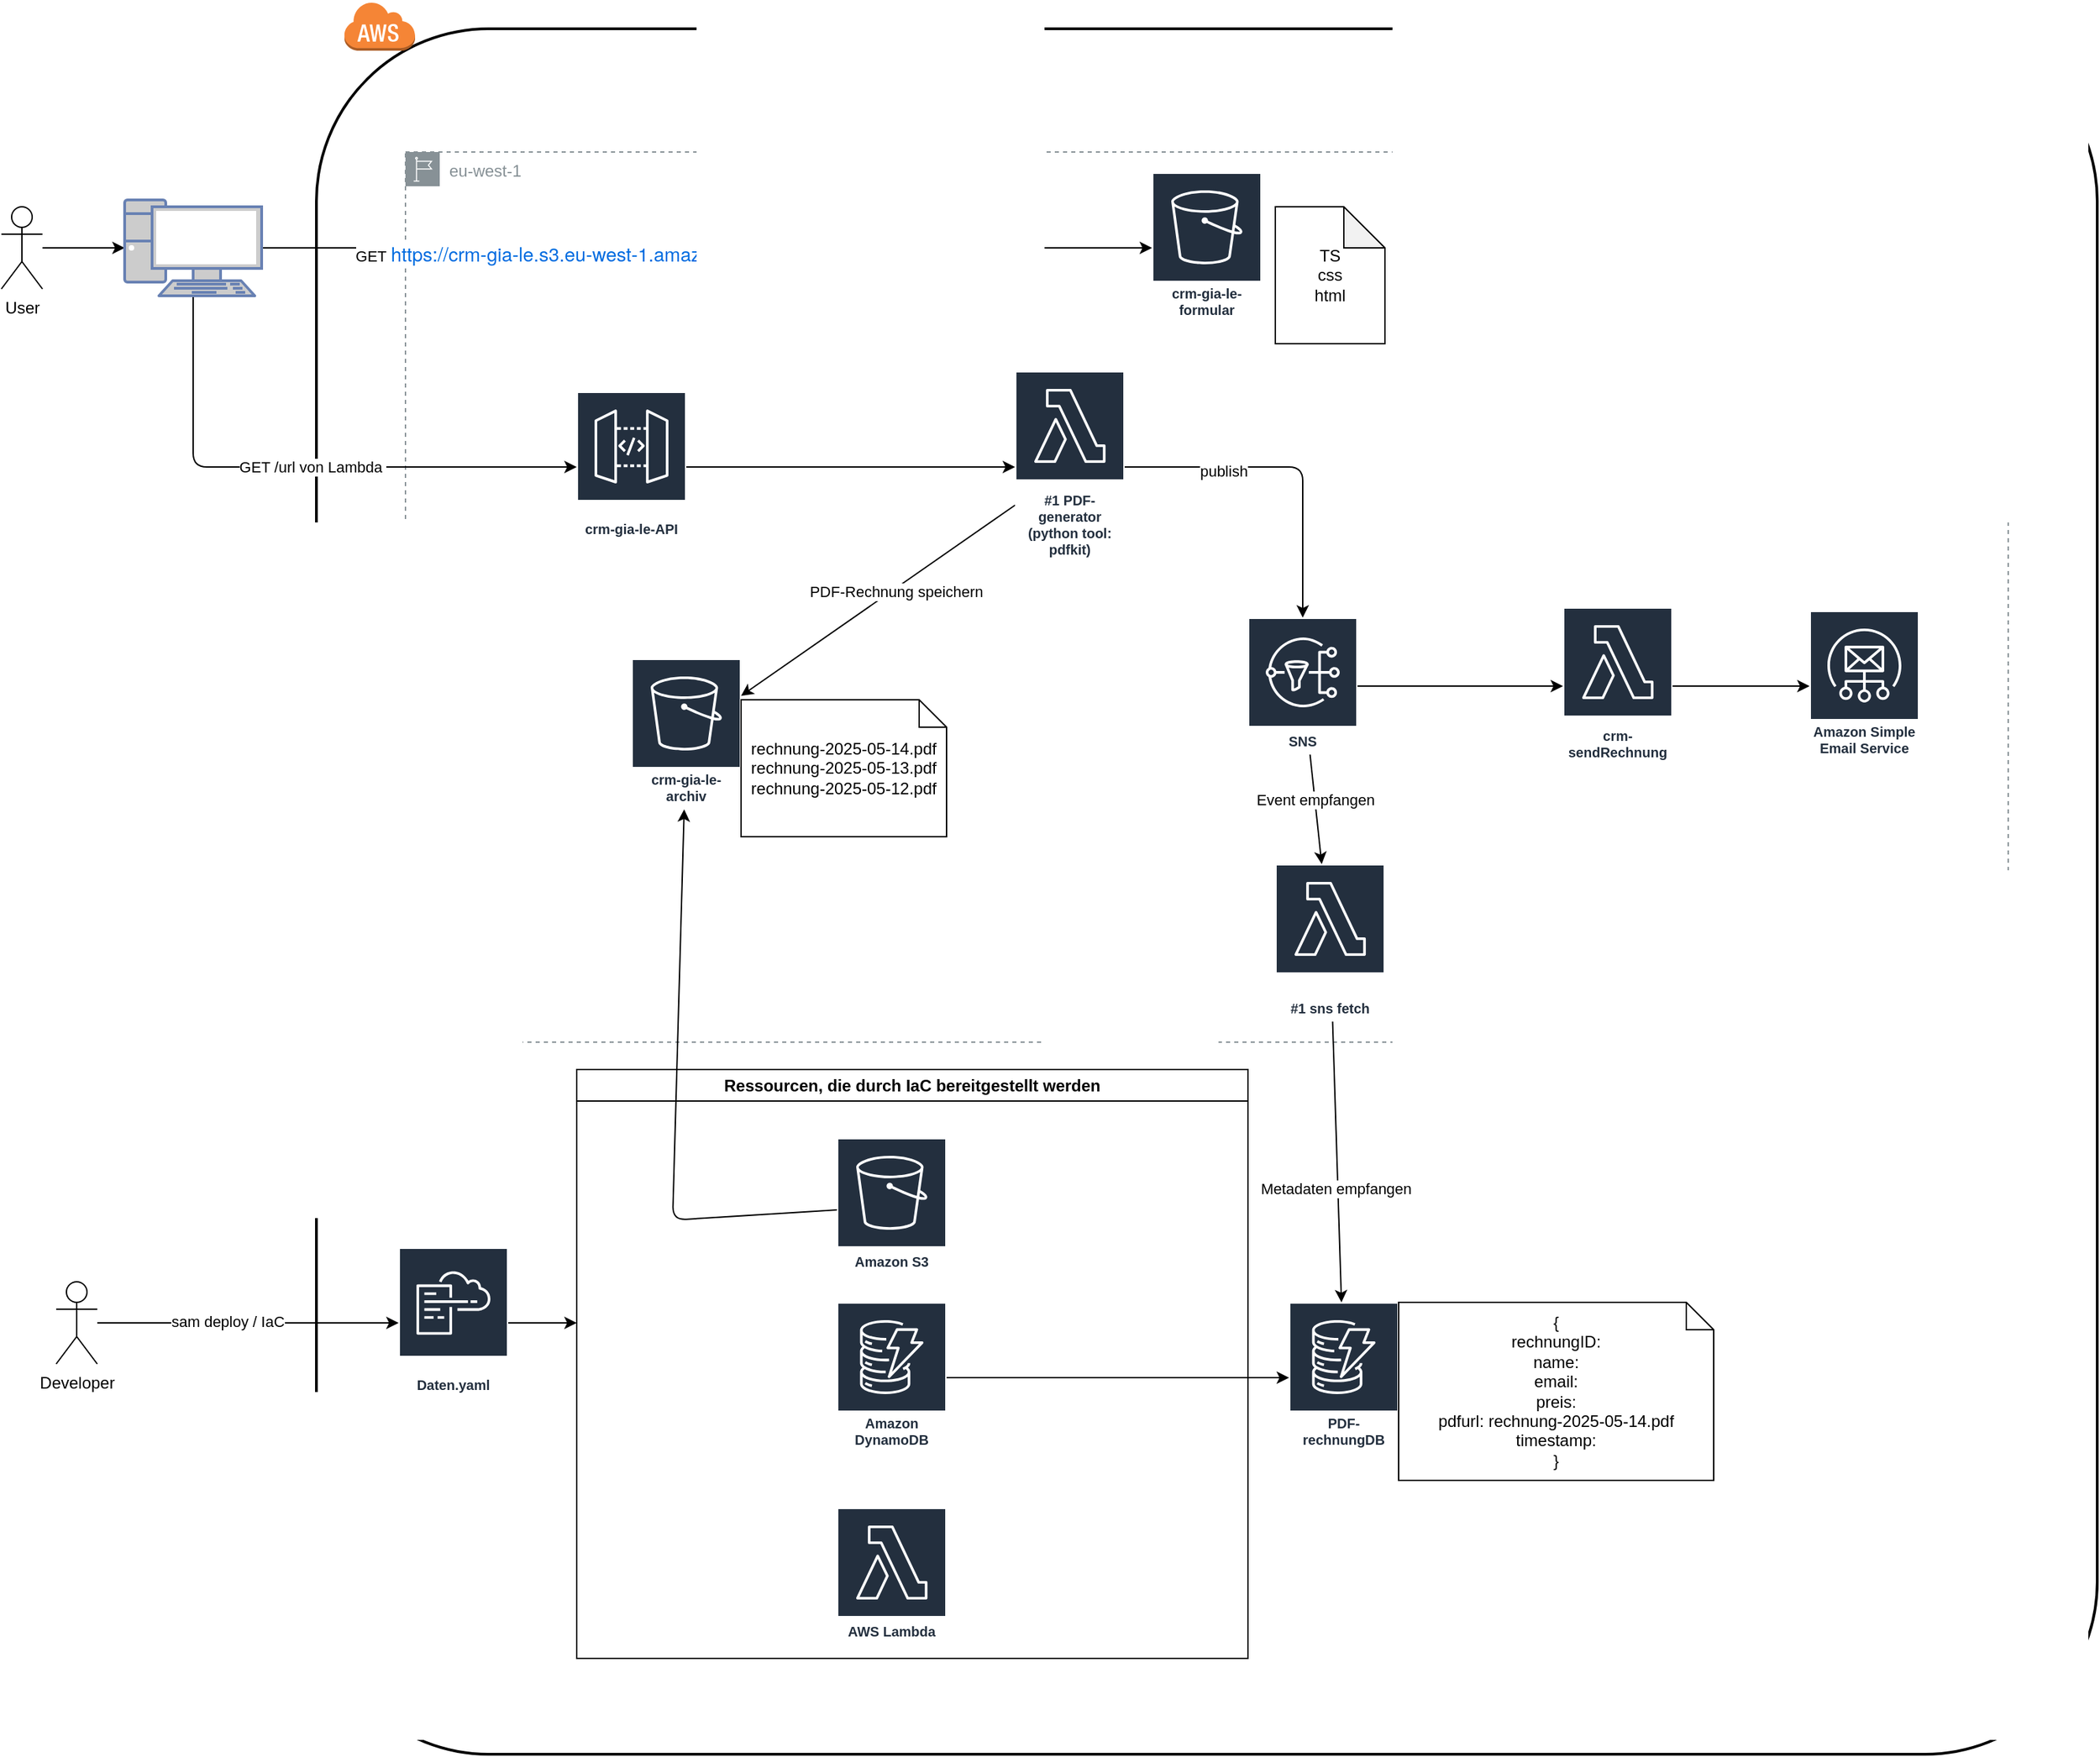 <mxfile version="22.1.22" type="embed">
  <diagram name="Seite-1" id="vdwy2ADWtqlWa-Q7clY7">
    <mxGraphModel dx="593" dy="316" grid="1" gridSize="10" guides="1" tooltips="1" connect="1" arrows="1" fold="1" page="1" pageScale="1" pageWidth="827" pageHeight="1169" math="0" shadow="0">
      <root>
        <mxCell id="0" />
        <mxCell id="1" parent="0" />
        <mxCell id="5" style="edgeStyle=none;html=1;" parent="1" source="JgduJuPoJpBLt58f9y2H-1" target="2" edge="1">
          <mxGeometry relative="1" as="geometry" />
        </mxCell>
        <mxCell id="JgduJuPoJpBLt58f9y2H-1" value="User" style="shape=umlActor;verticalLabelPosition=bottom;verticalAlign=top;html=1;outlineConnect=0;" parent="1" vertex="1">
          <mxGeometry x="20" y="390" width="30" height="60" as="geometry" />
        </mxCell>
        <mxCell id="JgduJuPoJpBLt58f9y2H-2" value="" style="rounded=1;arcSize=10;dashed=0;fillColor=none;gradientColor=none;strokeWidth=2;" parent="1" vertex="1">
          <mxGeometry x="250" y="260" width="1300" height="1260" as="geometry" />
        </mxCell>
        <mxCell id="JgduJuPoJpBLt58f9y2H-3" value="" style="dashed=0;html=1;shape=mxgraph.aws3.cloud;fillColor=#F58536;gradientColor=none;dashed=0;" parent="1" vertex="1">
          <mxGeometry x="270" y="240" width="52" height="36" as="geometry" />
        </mxCell>
        <mxCell id="JgduJuPoJpBLt58f9y2H-6" value="eu-west-1" style="sketch=0;outlineConnect=0;gradientColor=none;html=1;whiteSpace=wrap;fontSize=12;fontStyle=0;shape=mxgraph.aws4.group;grIcon=mxgraph.aws4.group_region;strokeColor=light-dark(#879196,#15774C);fillColor=none;verticalAlign=top;align=left;spacingLeft=30;fontColor=#879196;dashed=1;" parent="1" vertex="1">
          <mxGeometry x="315" y="350" width="1170" height="650" as="geometry" />
        </mxCell>
        <mxCell id="JgduJuPoJpBLt58f9y2H-7" value="crm-gia-le-formular" style="sketch=0;outlineConnect=0;fontColor=#232F3E;gradientColor=none;strokeColor=#ffffff;fillColor=#232F3E;dashed=0;verticalLabelPosition=middle;verticalAlign=bottom;align=center;html=1;whiteSpace=wrap;fontSize=10;fontStyle=1;spacing=3;shape=mxgraph.aws4.productIcon;prIcon=mxgraph.aws4.s3;" parent="1" vertex="1">
          <mxGeometry x="860" y="365" width="80" height="110" as="geometry" />
        </mxCell>
        <mxCell id="31" style="edgeStyle=none;html=1;" parent="1" source="JgduJuPoJpBLt58f9y2H-10" target="JgduJuPoJpBLt58f9y2H-31" edge="1">
          <mxGeometry relative="1" as="geometry">
            <Array as="points">
              <mxPoint x="970" y="580" />
            </Array>
          </mxGeometry>
        </mxCell>
        <mxCell id="32" value="publish" style="edgeLabel;html=1;align=center;verticalAlign=middle;resizable=0;points=[];" parent="31" vertex="1" connectable="0">
          <mxGeometry x="-0.404" y="-3" relative="1" as="geometry">
            <mxPoint as="offset" />
          </mxGeometry>
        </mxCell>
        <mxCell id="60" style="edgeStyle=none;html=1;" parent="1" source="JgduJuPoJpBLt58f9y2H-10" target="JgduJuPoJpBLt58f9y2H-24" edge="1">
          <mxGeometry relative="1" as="geometry" />
        </mxCell>
        <mxCell id="61" value="PDF-Rechnung speichern" style="edgeLabel;html=1;align=center;verticalAlign=middle;resizable=0;points=[];" parent="60" vertex="1" connectable="0">
          <mxGeometry x="-0.12" y="1" relative="1" as="geometry">
            <mxPoint y="1" as="offset" />
          </mxGeometry>
        </mxCell>
        <mxCell id="JgduJuPoJpBLt58f9y2H-10" value="#1 PDF-generator (python tool: pdfkit)" style="sketch=0;outlineConnect=0;fontColor=#232F3E;gradientColor=none;strokeColor=#ffffff;fillColor=#232F3E;dashed=0;verticalLabelPosition=middle;verticalAlign=bottom;align=center;html=1;whiteSpace=wrap;fontSize=10;fontStyle=1;spacing=3;shape=mxgraph.aws4.productIcon;prIcon=mxgraph.aws4.lambda;" parent="1" vertex="1">
          <mxGeometry x="760" y="510" width="80" height="140" as="geometry" />
        </mxCell>
        <mxCell id="JgduJuPoJpBLt58f9y2H-20" style="edgeStyle=orthogonalEdgeStyle;rounded=0;orthogonalLoop=1;jettySize=auto;html=1;" parent="1" source="JgduJuPoJpBLt58f9y2H-12" target="JgduJuPoJpBLt58f9y2H-10" edge="1">
          <mxGeometry relative="1" as="geometry">
            <mxPoint x="706" y="570" as="targetPoint" />
          </mxGeometry>
        </mxCell>
        <mxCell id="JgduJuPoJpBLt58f9y2H-12" value="crm-gia-le-API" style="sketch=0;outlineConnect=0;fontColor=#232F3E;gradientColor=none;strokeColor=#ffffff;fillColor=#232F3E;dashed=0;verticalLabelPosition=middle;verticalAlign=bottom;align=center;html=1;whiteSpace=wrap;fontSize=10;fontStyle=1;spacing=3;shape=mxgraph.aws4.productIcon;prIcon=mxgraph.aws4.api_gateway;" parent="1" vertex="1">
          <mxGeometry x="440" y="525" width="80" height="110" as="geometry" />
        </mxCell>
        <mxCell id="JgduJuPoJpBLt58f9y2H-24" value="crm-gia-le-archiv" style="sketch=0;outlineConnect=0;fontColor=#232F3E;gradientColor=none;strokeColor=#ffffff;fillColor=#232F3E;dashed=0;verticalLabelPosition=middle;verticalAlign=bottom;align=center;html=1;whiteSpace=wrap;fontSize=10;fontStyle=1;spacing=3;shape=mxgraph.aws4.productIcon;prIcon=mxgraph.aws4.s3;" parent="1" vertex="1">
          <mxGeometry x="480" y="720" width="80" height="110" as="geometry" />
        </mxCell>
        <mxCell id="14" value="" style="edgeStyle=none;html=1;" parent="1" source="JgduJuPoJpBLt58f9y2H-31" target="13" edge="1">
          <mxGeometry relative="1" as="geometry" />
        </mxCell>
        <mxCell id="65" value="Event empfangen" style="edgeLabel;html=1;align=center;verticalAlign=middle;resizable=0;points=[];" parent="14" vertex="1" connectable="0">
          <mxGeometry x="-0.154" relative="1" as="geometry">
            <mxPoint y="-1" as="offset" />
          </mxGeometry>
        </mxCell>
        <mxCell id="63" style="edgeStyle=none;html=1;" parent="1" source="JgduJuPoJpBLt58f9y2H-31" target="JgduJuPoJpBLt58f9y2H-32" edge="1">
          <mxGeometry relative="1" as="geometry" />
        </mxCell>
        <mxCell id="JgduJuPoJpBLt58f9y2H-31" value="SNS" style="sketch=0;outlineConnect=0;fontColor=#232F3E;gradientColor=none;strokeColor=#ffffff;fillColor=#232F3E;dashed=0;verticalLabelPosition=middle;verticalAlign=bottom;align=center;html=1;whiteSpace=wrap;fontSize=10;fontStyle=1;spacing=3;shape=mxgraph.aws4.productIcon;prIcon=mxgraph.aws4.sns;" parent="1" vertex="1">
          <mxGeometry x="930" y="690" width="80" height="100" as="geometry" />
        </mxCell>
        <mxCell id="JgduJuPoJpBLt58f9y2H-50" style="edgeStyle=orthogonalEdgeStyle;rounded=0;orthogonalLoop=1;jettySize=auto;html=1;" parent="1" source="JgduJuPoJpBLt58f9y2H-32" target="JgduJuPoJpBLt58f9y2H-49" edge="1">
          <mxGeometry relative="1" as="geometry" />
        </mxCell>
        <mxCell id="JgduJuPoJpBLt58f9y2H-32" value="crm-sendRechnung" style="sketch=0;outlineConnect=0;fontColor=#232F3E;gradientColor=none;strokeColor=#ffffff;fillColor=#232F3E;dashed=0;verticalLabelPosition=middle;verticalAlign=bottom;align=center;html=1;whiteSpace=wrap;fontSize=10;fontStyle=1;spacing=3;shape=mxgraph.aws4.productIcon;prIcon=mxgraph.aws4.lambda;" parent="1" vertex="1">
          <mxGeometry x="1160" y="682.5" width="80" height="115" as="geometry" />
        </mxCell>
        <mxCell id="JgduJuPoJpBLt58f9y2H-49" value="Amazon Simple Email Service" style="sketch=0;outlineConnect=0;fontColor=#232F3E;gradientColor=none;strokeColor=#ffffff;fillColor=#232F3E;dashed=0;verticalLabelPosition=middle;verticalAlign=bottom;align=center;html=1;whiteSpace=wrap;fontSize=10;fontStyle=1;spacing=3;shape=mxgraph.aws4.productIcon;prIcon=mxgraph.aws4.simple_email_service;" parent="1" vertex="1">
          <mxGeometry x="1340" y="685" width="80" height="110" as="geometry" />
        </mxCell>
        <mxCell id="6" style="edgeStyle=none;html=1;" parent="1" source="2" target="JgduJuPoJpBLt58f9y2H-7" edge="1">
          <mxGeometry relative="1" as="geometry" />
        </mxCell>
        <mxCell id="7" value="GET&amp;nbsp;&lt;a style=&quot;-webkit-font-smoothing: inherit; border-collapse: separate; border-spacing: 0px; box-sizing: border-box; caption-side: top; color: rgb(0, 108, 224); cursor: auto; direction: inherit; display: inline; empty-cells: show; font-family: &amp;quot;Amazon Ember&amp;quot;, &amp;quot;Helvetica Neue&amp;quot;, Roboto, Arial, sans-serif; font-size: 14px; font-stretch: normal; font-variant-numeric: normal; font-variant-east-asian: normal; font-variant-alternates: normal; font-variant-position: normal; font-variant-emoji: normal; hyphens: none; line-height: 20px; list-style: outside none disc; tab-size: 8; text-align: start; text-decoration-color: transparent; text-decoration-line: none; text-decoration-thickness: 1px; text-shadow: none; text-underline-offset: 0.25em; transition-duration: 0.165s; transition-property: color, text-decoration, -webkit-text-decoration; visibility: visible; text-wrap-mode: wrap;&quot; href=&quot;https://crm-gia-le.s3.eu-west-1.amazonaws.com/index.html&quot; data-analytics-funnel-value=&quot;link472-1747249241662-6290&quot; class=&quot;awsui_link_4c84z_ornir_145 awsui_variant-secondary_4c84z_ornir_211 awsui_font-size-body-m_4c84z_ornir_475&quot; data-awsui-analytics=&quot;{&amp;quot;action&amp;quot;:&amp;quot;click&amp;quot;,&amp;quot;detail&amp;quot;:{&amp;quot;label&amp;quot;:{&amp;quot;root&amp;quot;:&amp;quot;self&amp;quot;},&amp;quot;external&amp;quot;:&amp;quot;false&amp;quot;,&amp;quot;href&amp;quot;:&amp;quot;https://crm-gia-le.s3.eu-west-1.amazonaws.com/index.html&amp;quot;},&amp;quot;component&amp;quot;:{&amp;quot;name&amp;quot;:&amp;quot;awsui.Link&amp;quot;,&amp;quot;label&amp;quot;:{&amp;quot;root&amp;quot;:&amp;quot;self&amp;quot;},&amp;quot;properties&amp;quot;:{&amp;quot;variant&amp;quot;:&amp;quot;secondary&amp;quot;}}}&quot; id=&quot;link-self473-1747249241662-9048&quot;&gt;https://crm-gia-le.s3.eu-west-1.amazonaws.com/index.html&lt;/a&gt;" style="edgeLabel;html=1;align=center;verticalAlign=middle;resizable=0;points=[];" parent="6" vertex="1" connectable="0">
          <mxGeometry x="-0.19" y="-3" relative="1" as="geometry">
            <mxPoint x="-1" as="offset" />
          </mxGeometry>
        </mxCell>
        <mxCell id="8" style="edgeStyle=none;html=1;" parent="1" source="2" target="JgduJuPoJpBLt58f9y2H-12" edge="1">
          <mxGeometry relative="1" as="geometry">
            <Array as="points">
              <mxPoint x="160" y="580" />
            </Array>
          </mxGeometry>
        </mxCell>
        <mxCell id="10" value="GET /url von Lambda&amp;nbsp;" style="edgeLabel;html=1;align=center;verticalAlign=middle;resizable=0;points=[];" parent="8" vertex="1" connectable="0">
          <mxGeometry x="0.044" relative="1" as="geometry">
            <mxPoint as="offset" />
          </mxGeometry>
        </mxCell>
        <mxCell id="2" value="" style="fontColor=#0066CC;verticalAlign=top;verticalLabelPosition=bottom;labelPosition=center;align=center;html=1;outlineConnect=0;fillColor=#CCCCCC;strokeColor=#6881B3;gradientColor=none;gradientDirection=north;strokeWidth=2;shape=mxgraph.networks.pc;" parent="1" vertex="1">
          <mxGeometry x="110" y="385" width="100" height="70" as="geometry" />
        </mxCell>
        <mxCell id="16" style="edgeStyle=none;html=1;" parent="1" source="13" target="15" edge="1">
          <mxGeometry relative="1" as="geometry" />
        </mxCell>
        <mxCell id="64" value="Metadaten empfangen" style="edgeLabel;html=1;align=center;verticalAlign=middle;resizable=0;points=[];" parent="16" vertex="1" connectable="0">
          <mxGeometry x="0.191" y="-2" relative="1" as="geometry">
            <mxPoint as="offset" />
          </mxGeometry>
        </mxCell>
        <mxCell id="13" value="#1 sns fetch" style="sketch=0;outlineConnect=0;fontColor=#232F3E;gradientColor=none;strokeColor=#ffffff;fillColor=#232F3E;dashed=0;verticalLabelPosition=middle;verticalAlign=bottom;align=center;html=1;whiteSpace=wrap;fontSize=10;fontStyle=1;spacing=3;shape=mxgraph.aws4.productIcon;prIcon=mxgraph.aws4.lambda;" parent="1" vertex="1">
          <mxGeometry x="950" y="870" width="80" height="115" as="geometry" />
        </mxCell>
        <mxCell id="15" value="PDF-rechnungDB" style="sketch=0;outlineConnect=0;fontColor=#232F3E;gradientColor=none;strokeColor=#ffffff;fillColor=#232F3E;dashed=0;verticalLabelPosition=middle;verticalAlign=bottom;align=center;html=1;whiteSpace=wrap;fontSize=10;fontStyle=1;spacing=3;shape=mxgraph.aws4.productIcon;prIcon=mxgraph.aws4.dynamodb;" parent="1" vertex="1">
          <mxGeometry x="960" y="1190" width="80" height="110" as="geometry" />
        </mxCell>
        <mxCell id="38" style="edgeStyle=none;html=1;" parent="1" source="36" target="37" edge="1">
          <mxGeometry relative="1" as="geometry" />
        </mxCell>
        <mxCell id="39" value="sam deploy / IaC" style="edgeLabel;html=1;align=center;verticalAlign=middle;resizable=0;points=[];" parent="38" vertex="1" connectable="0">
          <mxGeometry x="-0.14" y="1" relative="1" as="geometry">
            <mxPoint as="offset" />
          </mxGeometry>
        </mxCell>
        <mxCell id="36" value="Developer" style="shape=umlActor;verticalLabelPosition=bottom;verticalAlign=top;html=1;outlineConnect=0;" parent="1" vertex="1">
          <mxGeometry x="60" y="1175" width="30" height="60" as="geometry" />
        </mxCell>
        <mxCell id="57" style="edgeStyle=none;html=1;" parent="1" source="37" edge="1">
          <mxGeometry relative="1" as="geometry">
            <mxPoint x="440" y="1205" as="targetPoint" />
          </mxGeometry>
        </mxCell>
        <mxCell id="37" value="Daten.yaml" style="sketch=0;outlineConnect=0;fontColor=#232F3E;gradientColor=none;strokeColor=#ffffff;fillColor=#232F3E;dashed=0;verticalLabelPosition=middle;verticalAlign=bottom;align=center;html=1;whiteSpace=wrap;fontSize=10;fontStyle=1;spacing=3;shape=mxgraph.aws4.productIcon;prIcon=mxgraph.aws4.cloudformation;" parent="1" vertex="1">
          <mxGeometry x="310" y="1150" width="80" height="110" as="geometry" />
        </mxCell>
        <mxCell id="62" style="edgeStyle=none;html=1;" parent="1" source="41" target="15" edge="1">
          <mxGeometry relative="1" as="geometry" />
        </mxCell>
        <mxCell id="54" value="Ressourcen, die durch IaC bereitgestellt werden" style="swimlane;whiteSpace=wrap;html=1;startSize=23;" parent="1" vertex="1">
          <mxGeometry x="440" y="1020" width="490" height="430" as="geometry" />
        </mxCell>
        <mxCell id="40" value="Amazon S3" style="sketch=0;outlineConnect=0;fontColor=#232F3E;gradientColor=none;strokeColor=#ffffff;fillColor=#232F3E;dashed=0;verticalLabelPosition=middle;verticalAlign=bottom;align=center;html=1;whiteSpace=wrap;fontSize=10;fontStyle=1;spacing=3;shape=mxgraph.aws4.productIcon;prIcon=mxgraph.aws4.s3;" parent="54" vertex="1">
          <mxGeometry x="190" y="50" width="80" height="100" as="geometry" />
        </mxCell>
        <mxCell id="42" value="AWS Lambda" style="sketch=0;outlineConnect=0;fontColor=#232F3E;gradientColor=none;strokeColor=#ffffff;fillColor=#232F3E;dashed=0;verticalLabelPosition=middle;verticalAlign=bottom;align=center;html=1;whiteSpace=wrap;fontSize=10;fontStyle=1;spacing=3;shape=mxgraph.aws4.productIcon;prIcon=mxgraph.aws4.lambda;" parent="54" vertex="1">
          <mxGeometry x="190" y="320" width="80" height="100" as="geometry" />
        </mxCell>
        <mxCell id="41" value="Amazon DynamoDB" style="sketch=0;outlineConnect=0;fontColor=#232F3E;gradientColor=none;strokeColor=#ffffff;fillColor=#232F3E;dashed=0;verticalLabelPosition=middle;verticalAlign=bottom;align=center;html=1;whiteSpace=wrap;fontSize=10;fontStyle=1;spacing=3;shape=mxgraph.aws4.productIcon;prIcon=mxgraph.aws4.dynamodb;" parent="54" vertex="1">
          <mxGeometry x="190" y="170" width="80" height="110" as="geometry" />
        </mxCell>
        <mxCell id="59" style="edgeStyle=none;html=1;" parent="1" source="40" target="JgduJuPoJpBLt58f9y2H-24" edge="1">
          <mxGeometry relative="1" as="geometry">
            <Array as="points">
              <mxPoint x="510" y="1130" />
            </Array>
          </mxGeometry>
        </mxCell>
        <mxCell id="68" value="rechnung-2025-05-14.pdf&lt;div&gt;&lt;span style=&quot;color: rgb(0, 0, 0);&quot;&gt;rechnung-2025-05-13.pdf&lt;/span&gt;&lt;/div&gt;&lt;div&gt;&lt;span style=&quot;color: rgb(0, 0, 0);&quot;&gt;rechnung-2025-05-12.pdf&lt;/span&gt;&lt;span style=&quot;color: rgb(0, 0, 0);&quot;&gt;&lt;/span&gt;&lt;/div&gt;" style="shape=note;size=20;whiteSpace=wrap;html=1;" parent="1" vertex="1">
          <mxGeometry x="560" y="750" width="150" height="100" as="geometry" />
        </mxCell>
        <mxCell id="69" value="{&lt;div&gt;rechnungID:&lt;/div&gt;&lt;div&gt;name:&lt;/div&gt;&lt;div&gt;email:&lt;/div&gt;&lt;div&gt;preis:&lt;/div&gt;&lt;div&gt;pdfurl:&amp;nbsp;&lt;span style=&quot;color: rgb(0, 0, 0); background-color: transparent;&quot;&gt;rechnung-2025-05-14.pdf&lt;/span&gt;&lt;/div&gt;&lt;div&gt;timestamp:&lt;/div&gt;&lt;div&gt;}&lt;/div&gt;" style="shape=note;size=20;whiteSpace=wrap;html=1;" parent="1" vertex="1">
          <mxGeometry x="1040" y="1190" width="230" height="130" as="geometry" />
        </mxCell>
        <mxCell id="70" value="TS&lt;br&gt;css&lt;br&gt;html" style="shape=note;whiteSpace=wrap;html=1;backgroundOutline=1;darkOpacity=0.05;" vertex="1" parent="1">
          <mxGeometry x="950" y="390" width="80" height="100" as="geometry" />
        </mxCell>
      </root>
    </mxGraphModel>
  </diagram>
</mxfile>
